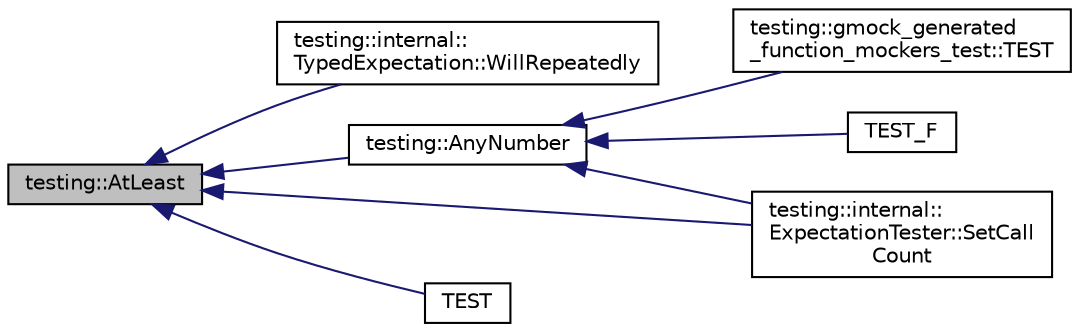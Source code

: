digraph "testing::AtLeast"
{
  edge [fontname="Helvetica",fontsize="10",labelfontname="Helvetica",labelfontsize="10"];
  node [fontname="Helvetica",fontsize="10",shape=record];
  rankdir="LR";
  Node379 [label="testing::AtLeast",height=0.2,width=0.4,color="black", fillcolor="grey75", style="filled", fontcolor="black"];
  Node379 -> Node380 [dir="back",color="midnightblue",fontsize="10",style="solid",fontname="Helvetica"];
  Node380 [label="testing::internal::\lTypedExpectation::WillRepeatedly",height=0.2,width=0.4,color="black", fillcolor="white", style="filled",URL="$d2/d4b/classtesting_1_1internal_1_1_typed_expectation.html#a73586c1adb458c5c431df9679e46f5f1"];
  Node379 -> Node381 [dir="back",color="midnightblue",fontsize="10",style="solid",fontname="Helvetica"];
  Node381 [label="testing::AnyNumber",height=0.2,width=0.4,color="black", fillcolor="white", style="filled",URL="$d0/d75/namespacetesting.html#aa1f8a6371097e1e9b8d6866020f35252"];
  Node381 -> Node382 [dir="back",color="midnightblue",fontsize="10",style="solid",fontname="Helvetica"];
  Node382 [label="testing::gmock_generated\l_function_mockers_test::TEST",height=0.2,width=0.4,color="black", fillcolor="white", style="filled",URL="$dc/d1b/namespacetesting_1_1gmock__generated__function__mockers__test.html#a5f59a7b507101fc0dbb558c090974f02"];
  Node381 -> Node383 [dir="back",color="midnightblue",fontsize="10",style="solid",fontname="Helvetica"];
  Node383 [label="testing::internal::\lExpectationTester::SetCall\lCount",height=0.2,width=0.4,color="black", fillcolor="white", style="filled",URL="$db/d6d/classtesting_1_1internal_1_1_expectation_tester.html#af5d762355ef83f414c4b0fc14c8fc943"];
  Node381 -> Node384 [dir="back",color="midnightblue",fontsize="10",style="solid",fontname="Helvetica"];
  Node384 [label="TEST_F",height=0.2,width=0.4,color="black", fillcolor="white", style="filled",URL="$db/d29/gmock__output__test___8cc.html#add20a01035182eac6e1278d06e001d04"];
  Node379 -> Node383 [dir="back",color="midnightblue",fontsize="10",style="solid",fontname="Helvetica"];
  Node379 -> Node385 [dir="back",color="midnightblue",fontsize="10",style="solid",fontname="Helvetica"];
  Node385 [label="TEST",height=0.2,width=0.4,color="black", fillcolor="white", style="filled",URL="$d3/d3f/_painter_test_8cpp.html#a972155cf51dbc1f2e1e6e3198ccaf6ee"];
}
